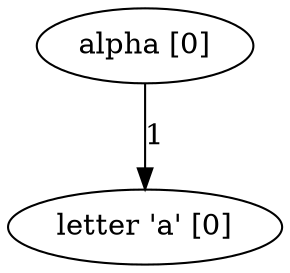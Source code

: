 digraph arpeggio_graph {
140577865149760 [label="alpha [0]"];
140577865149760->140577864594328 [label="1"]

140577864594328 [label="letter 'a' [0]"];
}